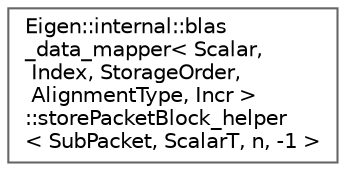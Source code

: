 digraph "Graphical Class Hierarchy"
{
 // LATEX_PDF_SIZE
  bgcolor="transparent";
  edge [fontname=Helvetica,fontsize=10,labelfontname=Helvetica,labelfontsize=10];
  node [fontname=Helvetica,fontsize=10,shape=box,height=0.2,width=0.4];
  rankdir="LR";
  Node0 [id="Node000000",label="Eigen::internal::blas\l_data_mapper\< Scalar,\l Index, StorageOrder,\l AlignmentType, Incr \>\l::storePacketBlock_helper\l\< SubPacket, ScalarT, n, -1 \>",height=0.2,width=0.4,color="grey40", fillcolor="white", style="filled",URL="$structEigen_1_1internal_1_1blas__data__mapper_1_1storePacketBlock__helper_3_01SubPacket_00_01ScalarT_00_01n_00_01-1_01_4.html",tooltip=" "];
}
